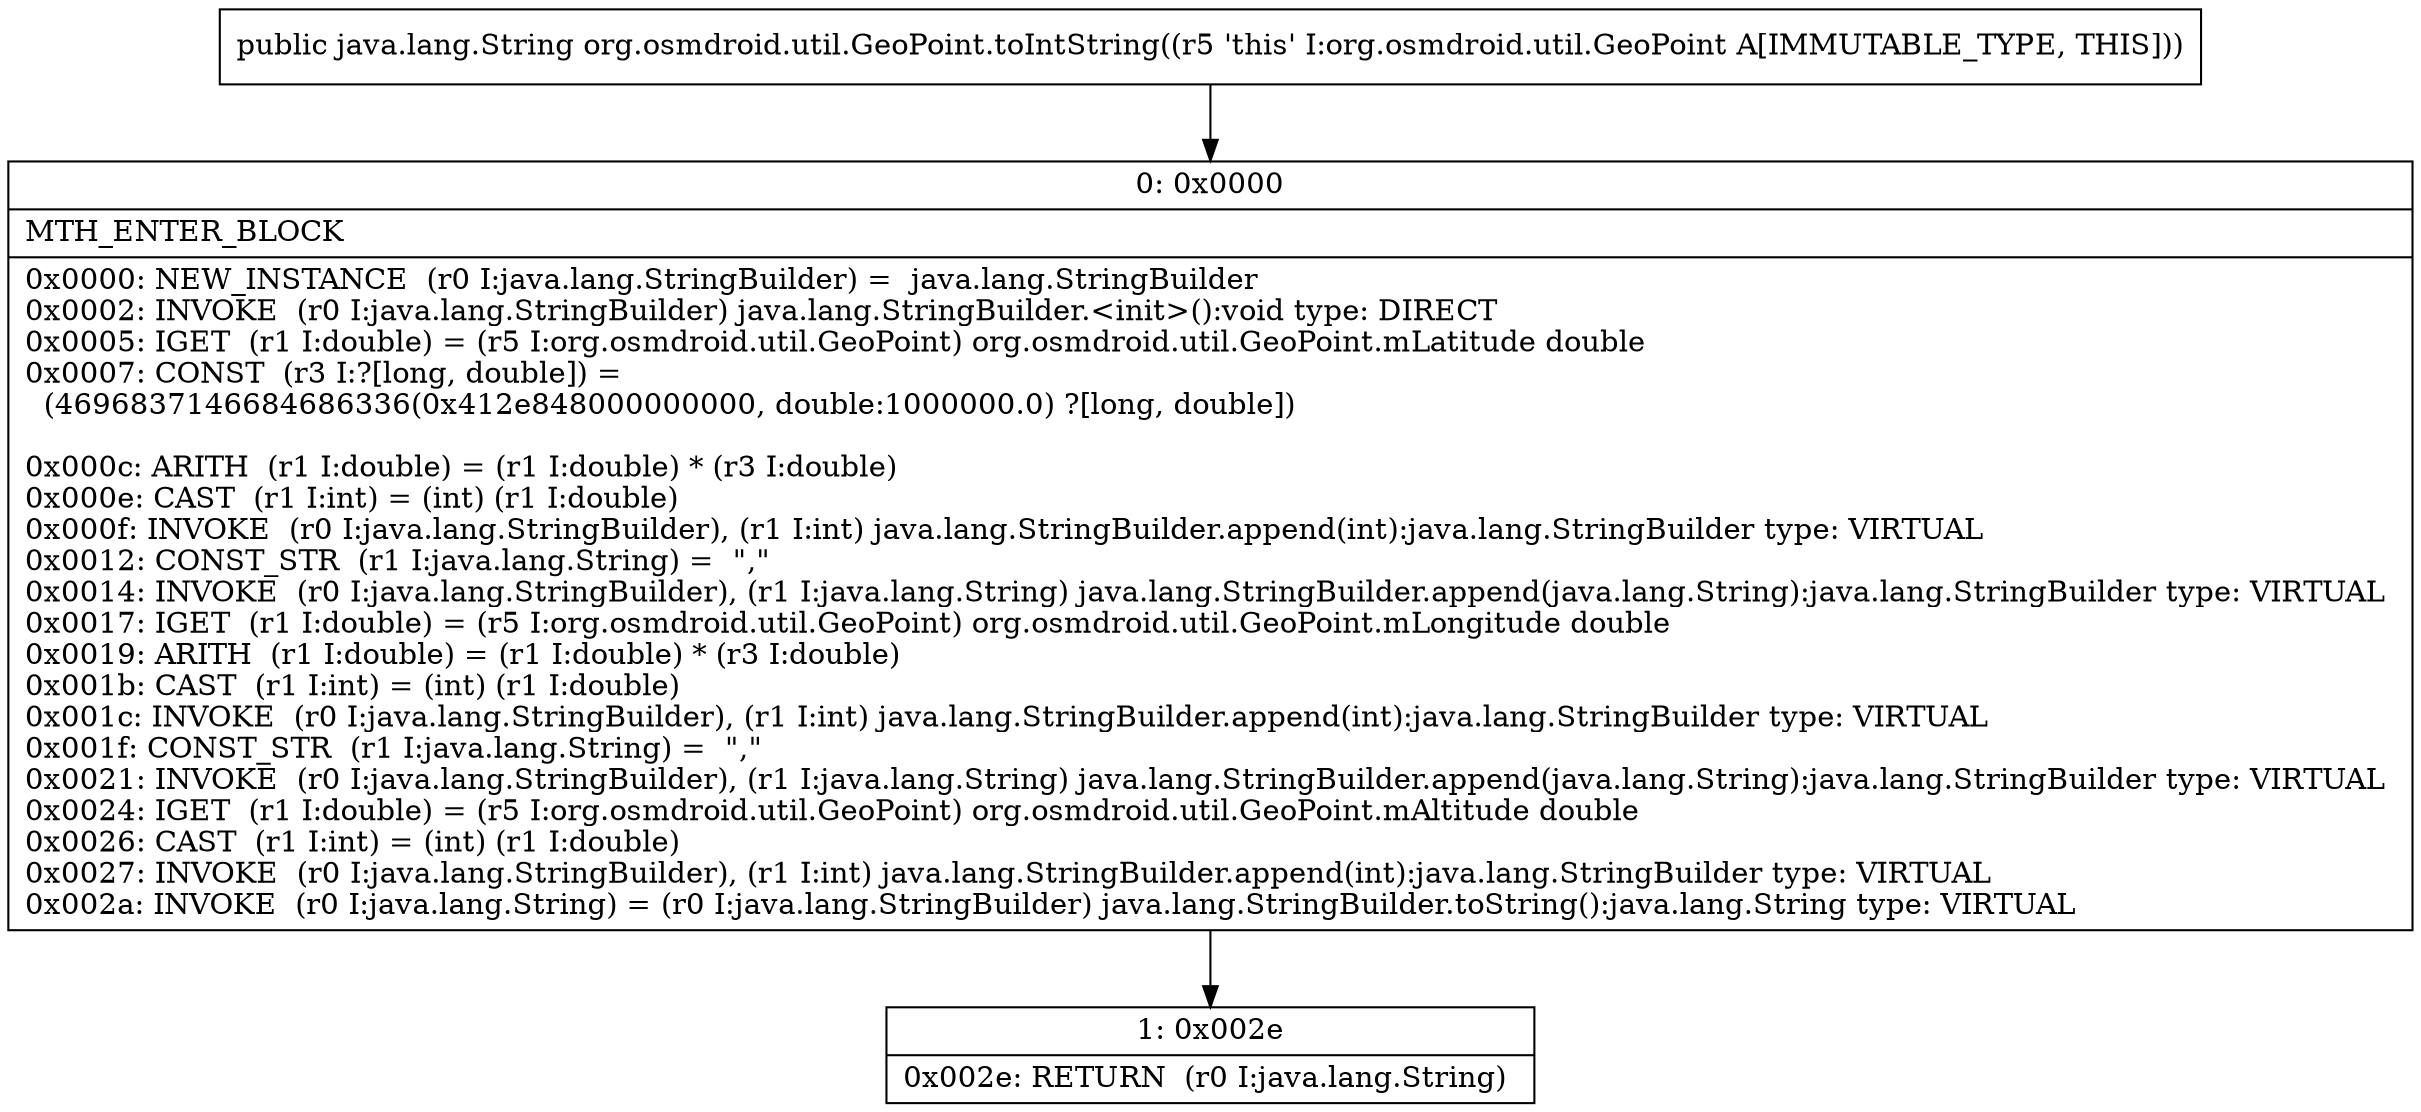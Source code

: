 digraph "CFG fororg.osmdroid.util.GeoPoint.toIntString()Ljava\/lang\/String;" {
Node_0 [shape=record,label="{0\:\ 0x0000|MTH_ENTER_BLOCK\l|0x0000: NEW_INSTANCE  (r0 I:java.lang.StringBuilder) =  java.lang.StringBuilder \l0x0002: INVOKE  (r0 I:java.lang.StringBuilder) java.lang.StringBuilder.\<init\>():void type: DIRECT \l0x0005: IGET  (r1 I:double) = (r5 I:org.osmdroid.util.GeoPoint) org.osmdroid.util.GeoPoint.mLatitude double \l0x0007: CONST  (r3 I:?[long, double]) = \l  (4696837146684686336(0x412e848000000000, double:1000000.0) ?[long, double])\l \l0x000c: ARITH  (r1 I:double) = (r1 I:double) * (r3 I:double) \l0x000e: CAST  (r1 I:int) = (int) (r1 I:double) \l0x000f: INVOKE  (r0 I:java.lang.StringBuilder), (r1 I:int) java.lang.StringBuilder.append(int):java.lang.StringBuilder type: VIRTUAL \l0x0012: CONST_STR  (r1 I:java.lang.String) =  \",\" \l0x0014: INVOKE  (r0 I:java.lang.StringBuilder), (r1 I:java.lang.String) java.lang.StringBuilder.append(java.lang.String):java.lang.StringBuilder type: VIRTUAL \l0x0017: IGET  (r1 I:double) = (r5 I:org.osmdroid.util.GeoPoint) org.osmdroid.util.GeoPoint.mLongitude double \l0x0019: ARITH  (r1 I:double) = (r1 I:double) * (r3 I:double) \l0x001b: CAST  (r1 I:int) = (int) (r1 I:double) \l0x001c: INVOKE  (r0 I:java.lang.StringBuilder), (r1 I:int) java.lang.StringBuilder.append(int):java.lang.StringBuilder type: VIRTUAL \l0x001f: CONST_STR  (r1 I:java.lang.String) =  \",\" \l0x0021: INVOKE  (r0 I:java.lang.StringBuilder), (r1 I:java.lang.String) java.lang.StringBuilder.append(java.lang.String):java.lang.StringBuilder type: VIRTUAL \l0x0024: IGET  (r1 I:double) = (r5 I:org.osmdroid.util.GeoPoint) org.osmdroid.util.GeoPoint.mAltitude double \l0x0026: CAST  (r1 I:int) = (int) (r1 I:double) \l0x0027: INVOKE  (r0 I:java.lang.StringBuilder), (r1 I:int) java.lang.StringBuilder.append(int):java.lang.StringBuilder type: VIRTUAL \l0x002a: INVOKE  (r0 I:java.lang.String) = (r0 I:java.lang.StringBuilder) java.lang.StringBuilder.toString():java.lang.String type: VIRTUAL \l}"];
Node_1 [shape=record,label="{1\:\ 0x002e|0x002e: RETURN  (r0 I:java.lang.String) \l}"];
MethodNode[shape=record,label="{public java.lang.String org.osmdroid.util.GeoPoint.toIntString((r5 'this' I:org.osmdroid.util.GeoPoint A[IMMUTABLE_TYPE, THIS])) }"];
MethodNode -> Node_0;
Node_0 -> Node_1;
}

